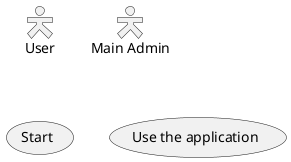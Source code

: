 {
  "sha1": "bvab8h8acxtty1zaflq3tnm0yft5fqn",
  "insertion": {
    "when": "2024-05-30T20:48:22.166Z",
    "url": "https://github.com/plantuml/plantuml/pull/396",
    "user": "plantuml@gmail.com"
  }
}
@startuml
skinparam actorStyle hollow
:User:
"Main Admin" as Admin
(Start)
"Use the application" as (Use)
@enduml
